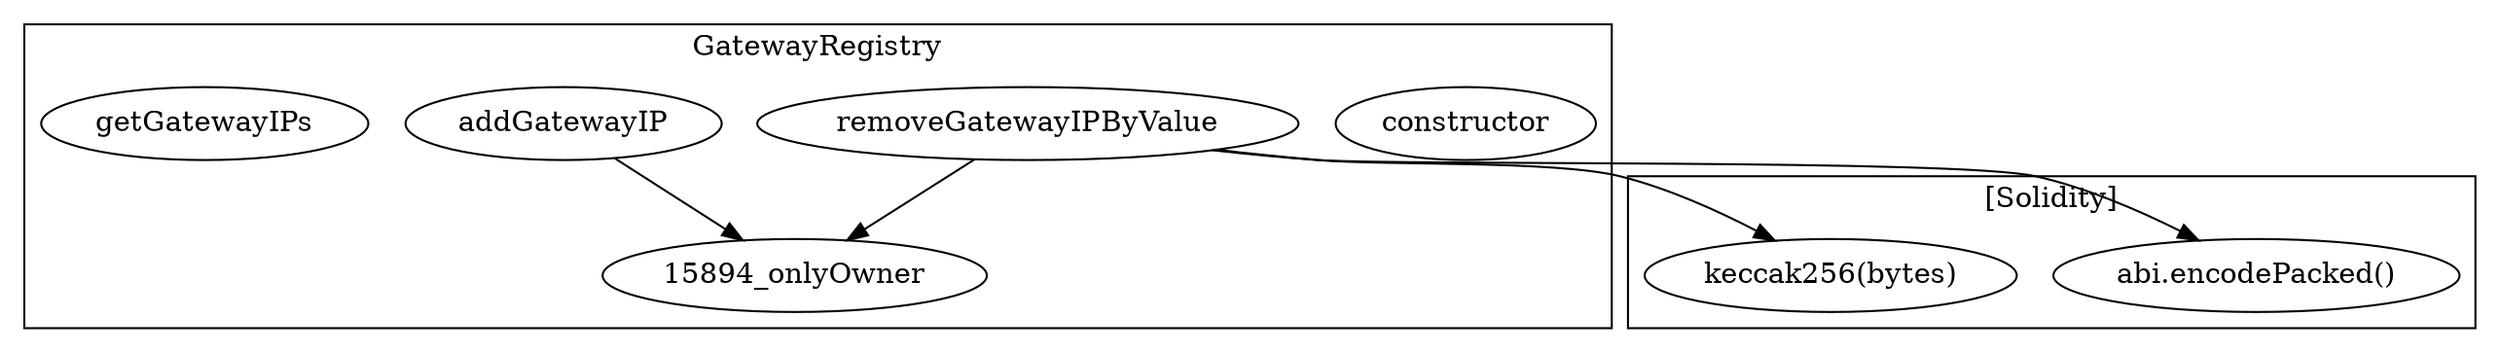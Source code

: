strict digraph {
subgraph cluster_15894_GatewayRegistry {
label = "GatewayRegistry"
"15894_constructor" [label="constructor"]
"15894_removeGatewayIPByValue" [label="removeGatewayIPByValue"]
"15894_addGatewayIP" [label="addGatewayIP"]
"15894_getGatewayIPs" [label="getGatewayIPs"]
"15894_removeGatewayIPByValue" -> "15894_onlyOwner"
"15894_addGatewayIP" -> "15894_onlyOwner"
}subgraph cluster_solidity {
label = "[Solidity]"
"abi.encodePacked()" 
"keccak256(bytes)" 
"15894_removeGatewayIPByValue" -> "keccak256(bytes)"
"15894_removeGatewayIPByValue" -> "abi.encodePacked()"
}
}